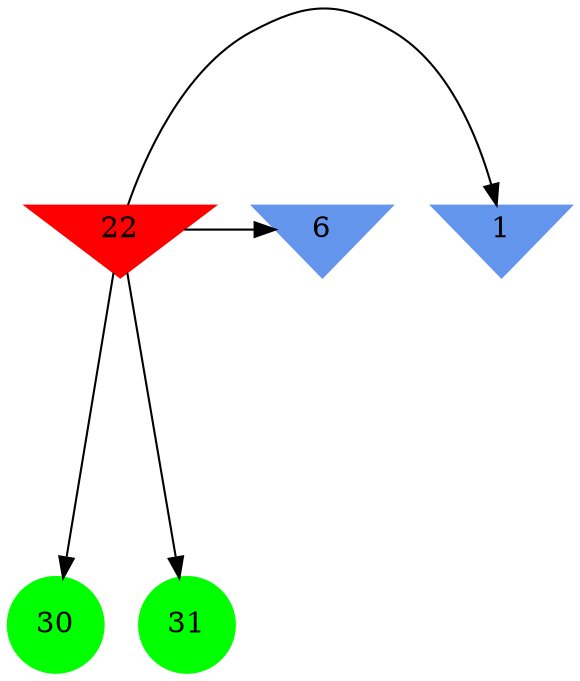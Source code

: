 digraph brain {
	ranksep=2.0;
	1 [shape=invtriangle,style=filled,color=cornflowerblue];
	6 [shape=invtriangle,style=filled,color=cornflowerblue];
	22 [shape=invtriangle,style=filled,color=red];
	30 [shape=circle,style=filled,color=green];
	31 [shape=circle,style=filled,color=green];
	22	->	30;
	22	->	6;
	22	->	31;
	22	->	1;
	{ rank=same; 1; 6; 22; }
	{ rank=same; }
	{ rank=same; 30; 31; }
}
